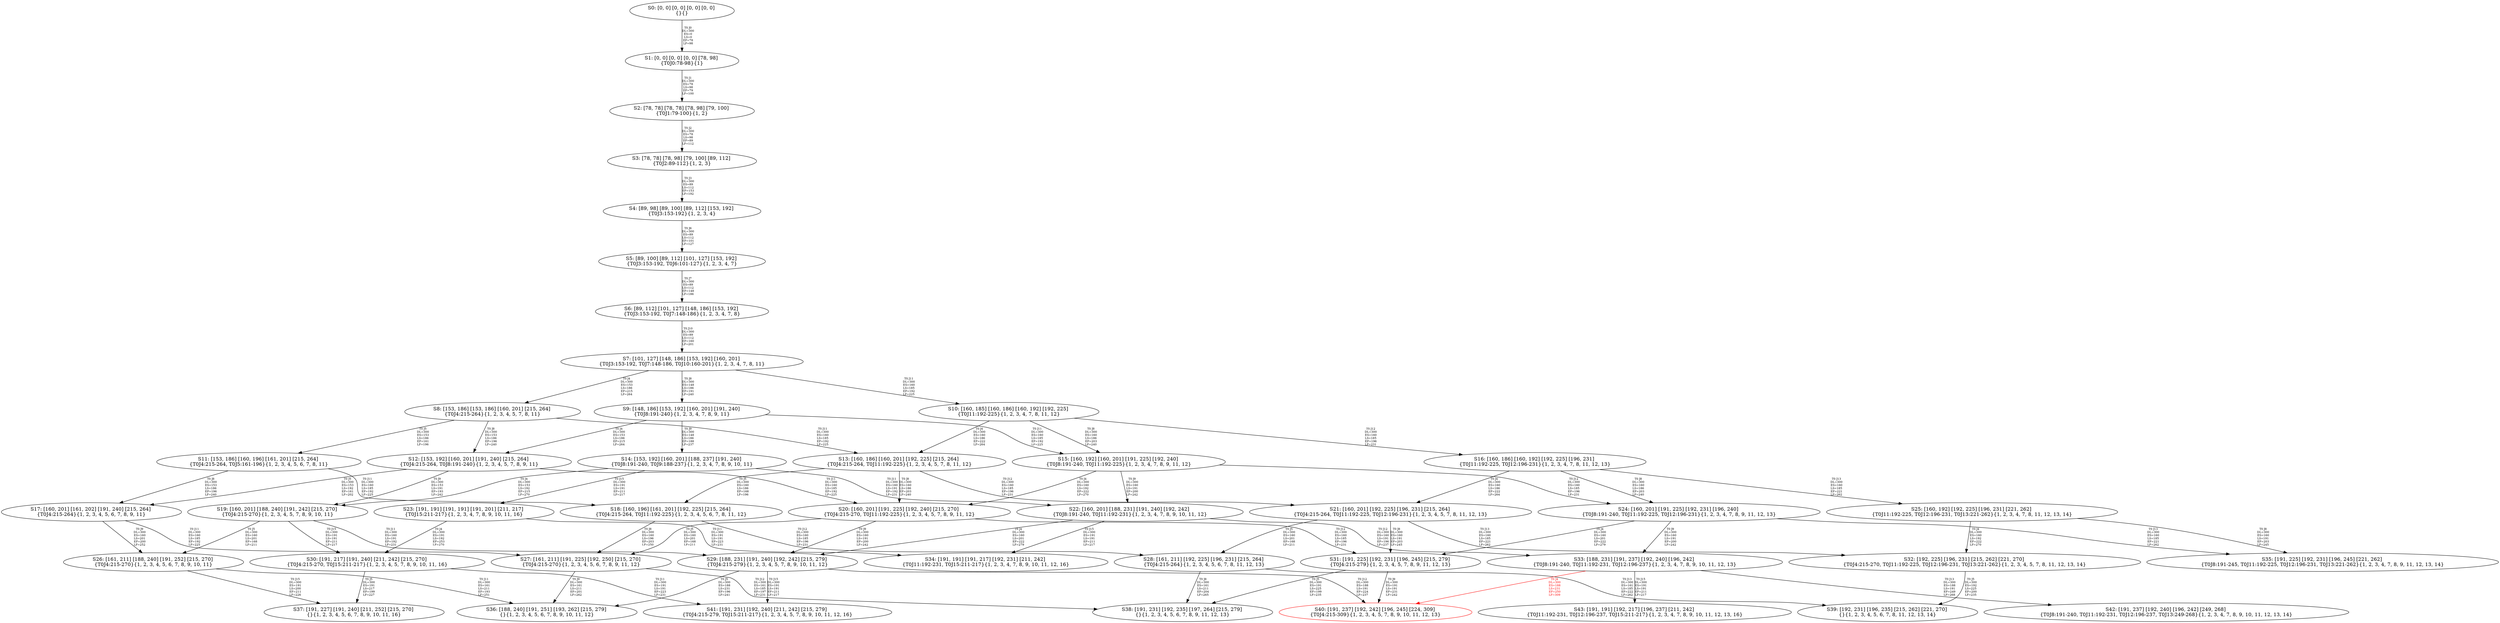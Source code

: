 digraph {
	S0[label="S0: [0, 0] [0, 0] [0, 0] [0, 0] \n{}{}"];
	S1[label="S1: [0, 0] [0, 0] [0, 0] [78, 98] \n{T0J0:78-98}{1}"];
	S2[label="S2: [78, 78] [78, 78] [78, 98] [79, 100] \n{T0J1:79-100}{1, 2}"];
	S3[label="S3: [78, 78] [78, 98] [79, 100] [89, 112] \n{T0J2:89-112}{1, 2, 3}"];
	S4[label="S4: [89, 98] [89, 100] [89, 112] [153, 192] \n{T0J3:153-192}{1, 2, 3, 4}"];
	S5[label="S5: [89, 100] [89, 112] [101, 127] [153, 192] \n{T0J3:153-192, T0J6:101-127}{1, 2, 3, 4, 7}"];
	S6[label="S6: [89, 112] [101, 127] [148, 186] [153, 192] \n{T0J3:153-192, T0J7:148-186}{1, 2, 3, 4, 7, 8}"];
	S7[label="S7: [101, 127] [148, 186] [153, 192] [160, 201] \n{T0J3:153-192, T0J7:148-186, T0J10:160-201}{1, 2, 3, 4, 7, 8, 11}"];
	S8[label="S8: [153, 186] [153, 186] [160, 201] [215, 264] \n{T0J4:215-264}{1, 2, 3, 4, 5, 7, 8, 11}"];
	S9[label="S9: [148, 186] [153, 192] [160, 201] [191, 240] \n{T0J8:191-240}{1, 2, 3, 4, 7, 8, 9, 11}"];
	S10[label="S10: [160, 185] [160, 186] [160, 192] [192, 225] \n{T0J11:192-225}{1, 2, 3, 4, 7, 8, 11, 12}"];
	S11[label="S11: [153, 186] [160, 196] [161, 201] [215, 264] \n{T0J4:215-264, T0J5:161-196}{1, 2, 3, 4, 5, 6, 7, 8, 11}"];
	S12[label="S12: [153, 192] [160, 201] [191, 240] [215, 264] \n{T0J4:215-264, T0J8:191-240}{1, 2, 3, 4, 5, 7, 8, 9, 11}"];
	S13[label="S13: [160, 186] [160, 201] [192, 225] [215, 264] \n{T0J4:215-264, T0J11:192-225}{1, 2, 3, 4, 5, 7, 8, 11, 12}"];
	S14[label="S14: [153, 192] [160, 201] [188, 237] [191, 240] \n{T0J8:191-240, T0J9:188-237}{1, 2, 3, 4, 7, 8, 9, 10, 11}"];
	S15[label="S15: [160, 192] [160, 201] [191, 225] [192, 240] \n{T0J8:191-240, T0J11:192-225}{1, 2, 3, 4, 7, 8, 9, 11, 12}"];
	S16[label="S16: [160, 186] [160, 192] [192, 225] [196, 231] \n{T0J11:192-225, T0J12:196-231}{1, 2, 3, 4, 7, 8, 11, 12, 13}"];
	S17[label="S17: [160, 201] [161, 202] [191, 240] [215, 264] \n{T0J4:215-264}{1, 2, 3, 4, 5, 6, 7, 8, 9, 11}"];
	S18[label="S18: [160, 196] [161, 201] [192, 225] [215, 264] \n{T0J4:215-264, T0J11:192-225}{1, 2, 3, 4, 5, 6, 7, 8, 11, 12}"];
	S19[label="S19: [160, 201] [188, 240] [191, 242] [215, 270] \n{T0J4:215-270}{1, 2, 3, 4, 5, 7, 8, 9, 10, 11}"];
	S20[label="S20: [160, 201] [191, 225] [192, 240] [215, 270] \n{T0J4:215-270, T0J11:192-225}{1, 2, 3, 4, 5, 7, 8, 9, 11, 12}"];
	S21[label="S21: [160, 201] [192, 225] [196, 231] [215, 264] \n{T0J4:215-264, T0J11:192-225, T0J12:196-231}{1, 2, 3, 4, 5, 7, 8, 11, 12, 13}"];
	S22[label="S22: [160, 201] [188, 231] [191, 240] [192, 242] \n{T0J8:191-240, T0J11:192-231}{1, 2, 3, 4, 7, 8, 9, 10, 11, 12}"];
	S23[label="S23: [191, 191] [191, 191] [191, 201] [211, 217] \n{T0J15:211-217}{1, 2, 3, 4, 7, 8, 9, 10, 11, 16}"];
	S24[label="S24: [160, 201] [191, 225] [192, 231] [196, 240] \n{T0J8:191-240, T0J11:192-225, T0J12:196-231}{1, 2, 3, 4, 7, 8, 9, 11, 12, 13}"];
	S25[label="S25: [160, 192] [192, 225] [196, 231] [221, 262] \n{T0J11:192-225, T0J12:196-231, T0J13:221-262}{1, 2, 3, 4, 7, 8, 11, 12, 13, 14}"];
	S26[label="S26: [161, 211] [188, 240] [191, 252] [215, 270] \n{T0J4:215-270}{1, 2, 3, 4, 5, 6, 7, 8, 9, 10, 11}"];
	S27[label="S27: [161, 211] [191, 225] [192, 250] [215, 270] \n{T0J4:215-270}{1, 2, 3, 4, 5, 6, 7, 8, 9, 11, 12}"];
	S28[label="S28: [161, 211] [192, 225] [196, 231] [215, 264] \n{T0J4:215-264}{1, 2, 3, 4, 5, 6, 7, 8, 11, 12, 13}"];
	S29[label="S29: [188, 231] [191, 240] [192, 242] [215, 279] \n{T0J4:215-279}{1, 2, 3, 4, 5, 7, 8, 9, 10, 11, 12}"];
	S30[label="S30: [191, 217] [191, 240] [211, 242] [215, 270] \n{T0J4:215-270, T0J15:211-217}{1, 2, 3, 4, 5, 7, 8, 9, 10, 11, 16}"];
	S31[label="S31: [191, 225] [192, 231] [196, 245] [215, 279] \n{T0J4:215-279}{1, 2, 3, 4, 5, 7, 8, 9, 11, 12, 13}"];
	S32[label="S32: [192, 225] [196, 231] [215, 262] [221, 270] \n{T0J4:215-270, T0J11:192-225, T0J12:196-231, T0J13:221-262}{1, 2, 3, 4, 5, 7, 8, 11, 12, 13, 14}"];
	S33[label="S33: [188, 231] [191, 237] [192, 240] [196, 242] \n{T0J8:191-240, T0J11:192-231, T0J12:196-237}{1, 2, 3, 4, 7, 8, 9, 10, 11, 12, 13}"];
	S34[label="S34: [191, 191] [191, 217] [192, 231] [211, 242] \n{T0J11:192-231, T0J15:211-217}{1, 2, 3, 4, 7, 8, 9, 10, 11, 12, 16}"];
	S35[label="S35: [191, 225] [192, 231] [196, 245] [221, 262] \n{T0J8:191-245, T0J11:192-225, T0J12:196-231, T0J13:221-262}{1, 2, 3, 4, 7, 8, 9, 11, 12, 13, 14}"];
	S36[label="S36: [188, 240] [191, 251] [193, 262] [215, 279] \n{}{1, 2, 3, 4, 5, 6, 7, 8, 9, 10, 11, 12}"];
	S37[label="S37: [191, 227] [191, 240] [211, 252] [215, 270] \n{}{1, 2, 3, 4, 5, 6, 7, 8, 9, 10, 11, 16}"];
	S38[label="S38: [191, 231] [192, 235] [197, 264] [215, 279] \n{}{1, 2, 3, 4, 5, 6, 7, 8, 9, 11, 12, 13}"];
	S39[label="S39: [192, 231] [196, 235] [215, 262] [221, 270] \n{}{1, 2, 3, 4, 5, 6, 7, 8, 11, 12, 13, 14}"];
	S40[label="S40: [191, 237] [192, 242] [196, 245] [224, 309] \n{T0J4:215-309}{1, 2, 3, 4, 5, 7, 8, 9, 10, 11, 12, 13}"];
	S41[label="S41: [191, 231] [192, 240] [211, 242] [215, 279] \n{T0J4:215-279, T0J15:211-217}{1, 2, 3, 4, 5, 7, 8, 9, 10, 11, 12, 16}"];
	S42[label="S42: [191, 237] [192, 240] [196, 242] [249, 268] \n{T0J8:191-240, T0J11:192-231, T0J12:196-237, T0J13:249-268}{1, 2, 3, 4, 7, 8, 9, 10, 11, 12, 13, 14}"];
	S43[label="S43: [191, 191] [192, 217] [196, 237] [211, 242] \n{T0J11:192-231, T0J12:196-237, T0J15:211-217}{1, 2, 3, 4, 7, 8, 9, 10, 11, 12, 13, 16}"];
	S0 -> S1[label="T0 J0\nDL=300\nES=0\nLS=0\nEF=78\nLF=98",fontsize=8];
	S1 -> S2[label="T0 J1\nDL=300\nES=78\nLS=98\nEF=79\nLF=100",fontsize=8];
	S2 -> S3[label="T0 J2\nDL=300\nES=78\nLS=98\nEF=89\nLF=112",fontsize=8];
	S3 -> S4[label="T0 J3\nDL=300\nES=89\nLS=112\nEF=153\nLF=192",fontsize=8];
	S4 -> S5[label="T0 J6\nDL=300\nES=89\nLS=112\nEF=101\nLF=127",fontsize=8];
	S5 -> S6[label="T0 J7\nDL=300\nES=89\nLS=112\nEF=148\nLF=186",fontsize=8];
	S6 -> S7[label="T0 J10\nDL=300\nES=89\nLS=112\nEF=160\nLF=201",fontsize=8];
	S7 -> S8[label="T0 J4\nDL=300\nES=153\nLS=186\nEF=215\nLF=264",fontsize=8];
	S7 -> S9[label="T0 J8\nDL=300\nES=148\nLS=186\nEF=191\nLF=240",fontsize=8];
	S7 -> S10[label="T0 J11\nDL=300\nES=160\nLS=185\nEF=192\nLF=225",fontsize=8];
	S8 -> S11[label="T0 J5\nDL=300\nES=153\nLS=186\nEF=161\nLF=196",fontsize=8];
	S8 -> S12[label="T0 J8\nDL=300\nES=153\nLS=186\nEF=196\nLF=240",fontsize=8];
	S8 -> S13[label="T0 J11\nDL=300\nES=160\nLS=185\nEF=192\nLF=225",fontsize=8];
	S9 -> S12[label="T0 J4\nDL=300\nES=153\nLS=186\nEF=215\nLF=264",fontsize=8];
	S9 -> S14[label="T0 J9\nDL=300\nES=148\nLS=186\nEF=188\nLF=237",fontsize=8];
	S9 -> S15[label="T0 J11\nDL=300\nES=160\nLS=185\nEF=192\nLF=225",fontsize=8];
	S10 -> S13[label="T0 J4\nDL=300\nES=160\nLS=186\nEF=222\nLF=264",fontsize=8];
	S10 -> S15[label="T0 J8\nDL=300\nES=160\nLS=186\nEF=203\nLF=240",fontsize=8];
	S10 -> S16[label="T0 J12\nDL=300\nES=160\nLS=185\nEF=196\nLF=231",fontsize=8];
	S11 -> S17[label="T0 J8\nDL=300\nES=153\nLS=186\nEF=196\nLF=240",fontsize=8];
	S11 -> S18[label="T0 J11\nDL=300\nES=160\nLS=185\nEF=192\nLF=225",fontsize=8];
	S12 -> S17[label="T0 J5\nDL=300\nES=153\nLS=192\nEF=161\nLF=202",fontsize=8];
	S12 -> S19[label="T0 J9\nDL=300\nES=153\nLS=191\nEF=193\nLF=242",fontsize=8];
	S12 -> S20[label="T0 J11\nDL=300\nES=160\nLS=185\nEF=192\nLF=225",fontsize=8];
	S13 -> S18[label="T0 J5\nDL=300\nES=160\nLS=186\nEF=168\nLF=196",fontsize=8];
	S13 -> S20[label="T0 J8\nDL=300\nES=160\nLS=186\nEF=203\nLF=240",fontsize=8];
	S13 -> S21[label="T0 J12\nDL=300\nES=160\nLS=185\nEF=196\nLF=231",fontsize=8];
	S14 -> S19[label="T0 J4\nDL=300\nES=153\nLS=192\nEF=215\nLF=270",fontsize=8];
	S14 -> S22[label="T0 J11\nDL=300\nES=160\nLS=191\nEF=192\nLF=231",fontsize=8];
	S14 -> S23[label="T0 J15\nDL=300\nES=191\nLS=191\nEF=211\nLF=217",fontsize=8];
	S15 -> S20[label="T0 J4\nDL=300\nES=160\nLS=192\nEF=222\nLF=270",fontsize=8];
	S15 -> S22[label="T0 J9\nDL=300\nES=160\nLS=191\nEF=200\nLF=242",fontsize=8];
	S15 -> S24[label="T0 J12\nDL=300\nES=160\nLS=185\nEF=196\nLF=231",fontsize=8];
	S16 -> S21[label="T0 J4\nDL=300\nES=160\nLS=186\nEF=222\nLF=264",fontsize=8];
	S16 -> S24[label="T0 J8\nDL=300\nES=160\nLS=186\nEF=203\nLF=240",fontsize=8];
	S16 -> S25[label="T0 J13\nDL=300\nES=160\nLS=185\nEF=221\nLF=262",fontsize=8];
	S17 -> S26[label="T0 J9\nDL=300\nES=160\nLS=201\nEF=200\nLF=252",fontsize=8];
	S17 -> S27[label="T0 J11\nDL=300\nES=160\nLS=185\nEF=192\nLF=225",fontsize=8];
	S18 -> S27[label="T0 J8\nDL=300\nES=160\nLS=196\nEF=203\nLF=250",fontsize=8];
	S18 -> S28[label="T0 J12\nDL=300\nES=160\nLS=185\nEF=196\nLF=231",fontsize=8];
	S19 -> S26[label="T0 J5\nDL=300\nES=160\nLS=201\nEF=168\nLF=211",fontsize=8];
	S19 -> S29[label="T0 J11\nDL=300\nES=160\nLS=191\nEF=192\nLF=231",fontsize=8];
	S19 -> S30[label="T0 J15\nDL=300\nES=191\nLS=191\nEF=211\nLF=217",fontsize=8];
	S20 -> S27[label="T0 J5\nDL=300\nES=160\nLS=201\nEF=168\nLF=211",fontsize=8];
	S20 -> S29[label="T0 J9\nDL=300\nES=160\nLS=191\nEF=200\nLF=242",fontsize=8];
	S20 -> S31[label="T0 J12\nDL=300\nES=160\nLS=185\nEF=196\nLF=231",fontsize=8];
	S21 -> S28[label="T0 J5\nDL=300\nES=160\nLS=201\nEF=168\nLF=211",fontsize=8];
	S21 -> S31[label="T0 J8\nDL=300\nES=160\nLS=191\nEF=203\nLF=245",fontsize=8];
	S21 -> S32[label="T0 J13\nDL=300\nES=160\nLS=185\nEF=221\nLF=262",fontsize=8];
	S22 -> S29[label="T0 J4\nDL=300\nES=160\nLS=201\nEF=222\nLF=279",fontsize=8];
	S22 -> S33[label="T0 J12\nDL=300\nES=160\nLS=191\nEF=196\nLF=237",fontsize=8];
	S22 -> S34[label="T0 J15\nDL=300\nES=191\nLS=191\nEF=211\nLF=217",fontsize=8];
	S23 -> S30[label="T0 J4\nDL=300\nES=191\nLS=192\nEF=253\nLF=270",fontsize=8];
	S23 -> S34[label="T0 J11\nDL=300\nES=191\nLS=191\nEF=223\nLF=231",fontsize=8];
	S24 -> S31[label="T0 J4\nDL=300\nES=160\nLS=201\nEF=222\nLF=279",fontsize=8];
	S24 -> S33[label="T0 J9\nDL=300\nES=160\nLS=191\nEF=200\nLF=242",fontsize=8];
	S24 -> S35[label="T0 J13\nDL=300\nES=160\nLS=185\nEF=221\nLF=262",fontsize=8];
	S25 -> S32[label="T0 J4\nDL=300\nES=160\nLS=192\nEF=222\nLF=270",fontsize=8];
	S25 -> S35[label="T0 J8\nDL=300\nES=160\nLS=191\nEF=203\nLF=245",fontsize=8];
	S26 -> S36[label="T0 J11\nDL=300\nES=161\nLS=211\nEF=193\nLF=251",fontsize=8];
	S26 -> S37[label="T0 J15\nDL=300\nES=191\nLS=200\nEF=211\nLF=226",fontsize=8];
	S27 -> S36[label="T0 J9\nDL=300\nES=161\nLS=211\nEF=201\nLF=262",fontsize=8];
	S27 -> S38[label="T0 J12\nDL=300\nES=161\nLS=185\nEF=197\nLF=231",fontsize=8];
	S28 -> S38[label="T0 J8\nDL=300\nES=161\nLS=211\nEF=204\nLF=265",fontsize=8];
	S28 -> S39[label="T0 J13\nDL=300\nES=161\nLS=185\nEF=222\nLF=262",fontsize=8];
	S29 -> S36[label="T0 J5\nDL=300\nES=188\nLS=231\nEF=196\nLF=241",fontsize=8];
	S29 -> S40[label="T0 J12\nDL=300\nES=188\nLS=191\nEF=224\nLF=237",fontsize=8];
	S29 -> S41[label="T0 J15\nDL=300\nES=191\nLS=191\nEF=211\nLF=217",fontsize=8];
	S30 -> S37[label="T0 J5\nDL=300\nES=191\nLS=217\nEF=199\nLF=227",fontsize=8];
	S30 -> S41[label="T0 J11\nDL=300\nES=191\nLS=191\nEF=223\nLF=231",fontsize=8];
	S31 -> S38[label="T0 J5\nDL=300\nES=191\nLS=225\nEF=199\nLF=235",fontsize=8];
	S31 -> S40[label="T0 J9\nDL=300\nES=191\nLS=191\nEF=231\nLF=242",fontsize=8];
	S32 -> S39[label="T0 J5\nDL=300\nES=192\nLS=225\nEF=200\nLF=235",fontsize=8];
	S33 -> S40[label="T0 J4\nDL=300\nES=188\nLS=231\nEF=250\nLF=309",color=Red,fontcolor=Red,fontsize=8];
S40[color=Red];
	S33 -> S42[label="T0 J13\nDL=300\nES=188\nLS=191\nEF=249\nLF=268",fontsize=8];
	S33 -> S43[label="T0 J15\nDL=300\nES=191\nLS=191\nEF=211\nLF=217",fontsize=8];
}
